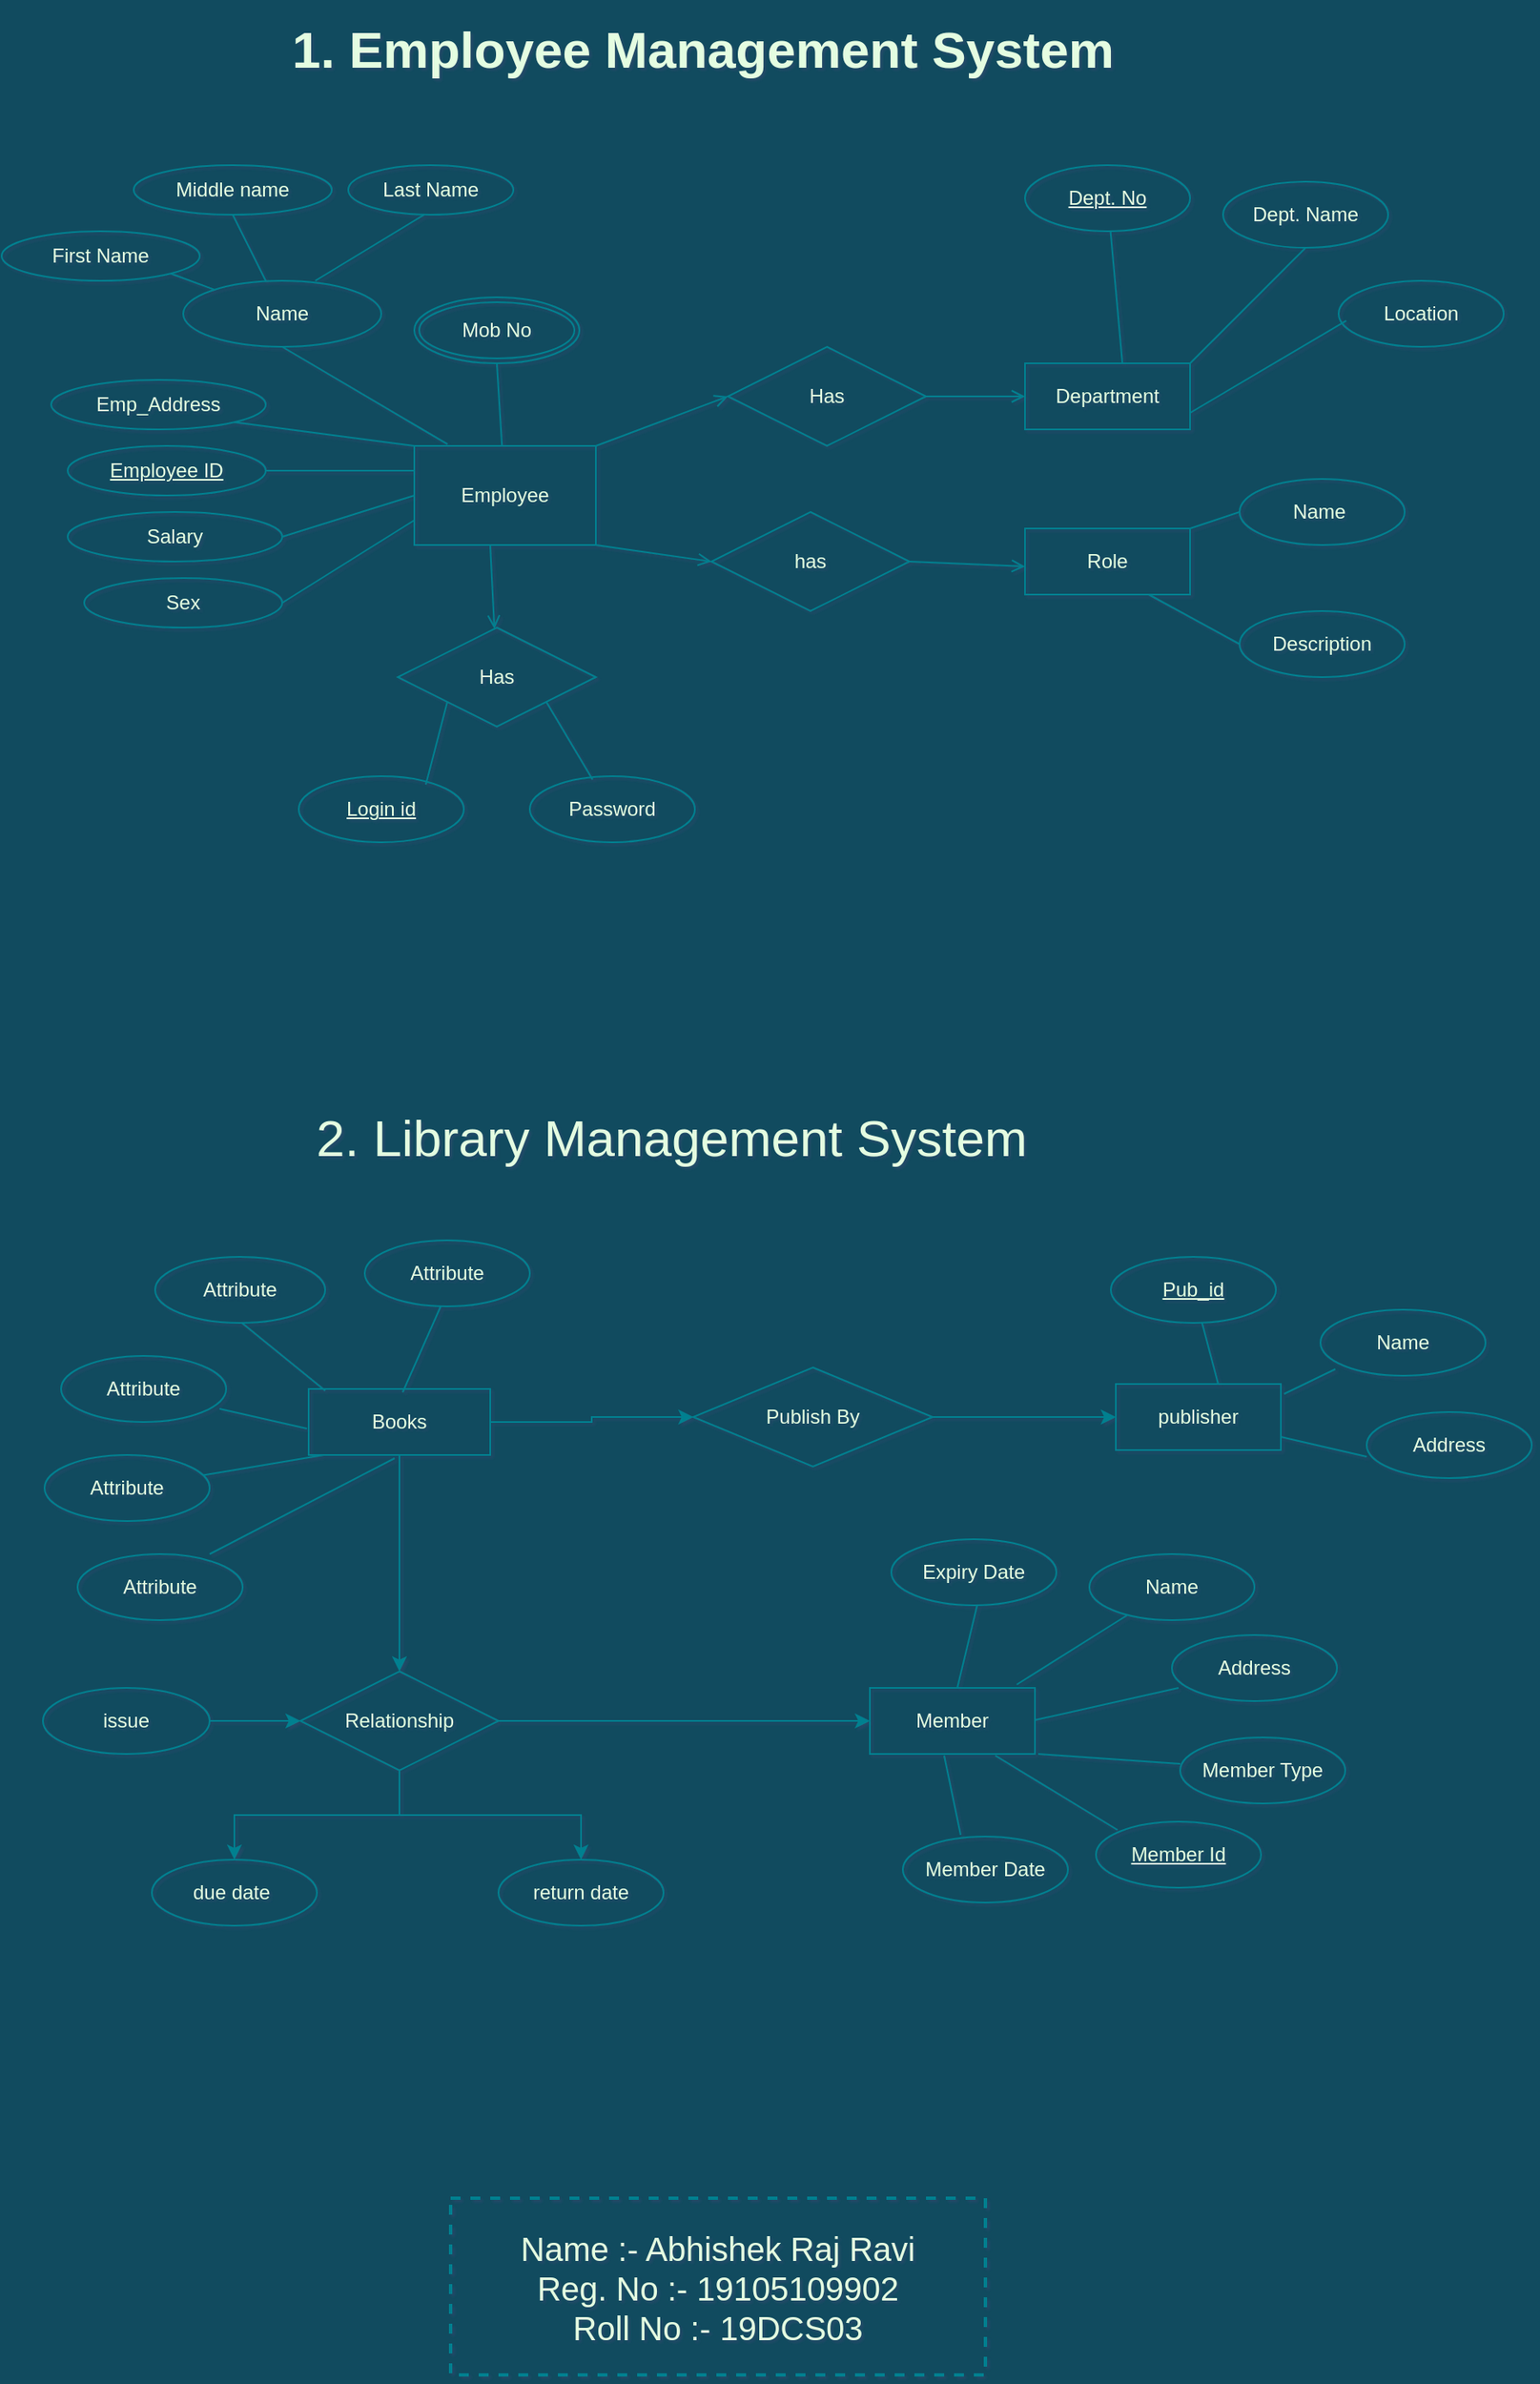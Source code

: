 <mxfile version="13.6.2" type="github">
  <diagram id="kpHI0PAs08cbokcpHM6N" name="Page-1">
    <mxGraphModel dx="868" dy="450" grid="0" gridSize="10" guides="1" tooltips="1" connect="0" arrows="1" fold="1" page="1" pageScale="1" pageWidth="1169" pageHeight="1654" background="#114B5F" math="0" shadow="1">
      <root>
        <mxCell id="0" />
        <mxCell id="1" parent="0" />
        <mxCell id="QWLJbSfea73I5IA6TglM-44" style="edgeStyle=none;orthogonalLoop=1;jettySize=auto;html=1;exitX=0.5;exitY=1;exitDx=0;exitDy=0;endSize=6;strokeWidth=1;fontColor=#E4FDE1;strokeColor=#028090;endArrow=none;endFill=0;labelBackgroundColor=#114B5F;" parent="1" source="QWLJbSfea73I5IA6TglM-33" target="QWLJbSfea73I5IA6TglM-23" edge="1">
          <mxGeometry relative="1" as="geometry" />
        </mxCell>
        <mxCell id="QWLJbSfea73I5IA6TglM-52" style="edgeStyle=none;orthogonalLoop=1;jettySize=auto;html=1;exitX=1;exitY=0;exitDx=0;exitDy=0;entryX=0;entryY=0.5;entryDx=0;entryDy=0;endSize=6;strokeWidth=1;fontColor=#E4FDE1;strokeColor=#028090;endArrow=open;endFill=0;labelBackgroundColor=#114B5F;" parent="1" target="QWLJbSfea73I5IA6TglM-50" edge="1">
          <mxGeometry relative="1" as="geometry">
            <mxPoint x="490" y="340" as="sourcePoint" />
          </mxGeometry>
        </mxCell>
        <mxCell id="QWLJbSfea73I5IA6TglM-53" style="edgeStyle=none;orthogonalLoop=1;jettySize=auto;html=1;exitX=1;exitY=1;exitDx=0;exitDy=0;entryX=0;entryY=0.5;entryDx=0;entryDy=0;endSize=6;strokeWidth=1;fontColor=#E4FDE1;strokeColor=#028090;endArrow=open;endFill=0;labelBackgroundColor=#114B5F;" parent="1" target="QWLJbSfea73I5IA6TglM-51" edge="1">
          <mxGeometry relative="1" as="geometry">
            <mxPoint x="490" y="400" as="sourcePoint" />
          </mxGeometry>
        </mxCell>
        <mxCell id="QWLJbSfea73I5IA6TglM-11" value="Employee" style="whiteSpace=wrap;html=1;fillColor=none;fontColor=#E4FDE1;strokeColor=#028090;" parent="1" vertex="1">
          <mxGeometry x="380" y="340" width="110" height="60" as="geometry" />
        </mxCell>
        <mxCell id="QWLJbSfea73I5IA6TglM-47" style="edgeStyle=none;orthogonalLoop=1;jettySize=auto;html=1;exitX=1;exitY=0.5;exitDx=0;exitDy=0;entryX=0;entryY=0.5;entryDx=0;entryDy=0;endSize=6;strokeWidth=1;fontColor=#E4FDE1;strokeColor=#028090;endArrow=none;endFill=0;labelBackgroundColor=#114B5F;" parent="1" source="QWLJbSfea73I5IA6TglM-14" target="QWLJbSfea73I5IA6TglM-11" edge="1">
          <mxGeometry relative="1" as="geometry" />
        </mxCell>
        <mxCell id="QWLJbSfea73I5IA6TglM-14" value="Salary" style="ellipse;whiteSpace=wrap;html=1;fillColor=none;fontColor=#E4FDE1;strokeColor=#028090;" parent="1" vertex="1">
          <mxGeometry x="170" y="380" width="130" height="30" as="geometry" />
        </mxCell>
        <mxCell id="QWLJbSfea73I5IA6TglM-18" style="edgeStyle=none;orthogonalLoop=1;jettySize=auto;html=1;exitX=1;exitY=1;exitDx=0;exitDy=0;entryX=1;entryY=1;entryDx=0;entryDy=0;fontColor=#E4FDE1;strokeColor=#028090;labelBackgroundColor=#114B5F;" parent="1" source="QWLJbSfea73I5IA6TglM-15" target="QWLJbSfea73I5IA6TglM-15" edge="1">
          <mxGeometry relative="1" as="geometry">
            <mxPoint x="322" y="300" as="targetPoint" />
          </mxGeometry>
        </mxCell>
        <mxCell id="QWLJbSfea73I5IA6TglM-46" style="edgeStyle=none;orthogonalLoop=1;jettySize=auto;html=1;exitX=1;exitY=0.5;exitDx=0;exitDy=0;entryX=0;entryY=0.25;entryDx=0;entryDy=0;endSize=6;strokeWidth=1;fontColor=#E4FDE1;endArrow=none;endFill=0;strokeColor=#028090;labelBackgroundColor=#114B5F;" parent="1" source="QWLJbSfea73I5IA6TglM-15" target="QWLJbSfea73I5IA6TglM-11" edge="1">
          <mxGeometry relative="1" as="geometry" />
        </mxCell>
        <mxCell id="QWLJbSfea73I5IA6TglM-15" value="Employee ID" style="ellipse;whiteSpace=wrap;html=1;fontStyle=4;fillColor=none;fontColor=#E4FDE1;strokeColor=#028090;" parent="1" vertex="1">
          <mxGeometry x="170" y="340" width="120" height="30" as="geometry" />
        </mxCell>
        <mxCell id="QWLJbSfea73I5IA6TglM-16" style="edgeStyle=none;orthogonalLoop=1;jettySize=auto;html=1;entryX=0.5;entryY=1;entryDx=0;entryDy=0;fontColor=#E4FDE1;strokeColor=#028090;labelBackgroundColor=#114B5F;" parent="1" source="QWLJbSfea73I5IA6TglM-15" target="QWLJbSfea73I5IA6TglM-15" edge="1">
          <mxGeometry relative="1" as="geometry" />
        </mxCell>
        <mxCell id="QWLJbSfea73I5IA6TglM-45" style="edgeStyle=none;orthogonalLoop=1;jettySize=auto;html=1;exitX=1;exitY=1;exitDx=0;exitDy=0;entryX=0;entryY=0;entryDx=0;entryDy=0;endSize=6;strokeWidth=1;fontColor=#E4FDE1;endArrow=none;endFill=0;strokeColor=#028090;labelBackgroundColor=#114B5F;" parent="1" source="QWLJbSfea73I5IA6TglM-20" target="QWLJbSfea73I5IA6TglM-11" edge="1">
          <mxGeometry relative="1" as="geometry" />
        </mxCell>
        <mxCell id="QWLJbSfea73I5IA6TglM-20" value="Emp_Address" style="ellipse;whiteSpace=wrap;html=1;fillColor=none;fontColor=#E4FDE1;strokeColor=#028090;" parent="1" vertex="1">
          <mxGeometry x="160" y="300" width="130" height="30" as="geometry" />
        </mxCell>
        <mxCell id="QWLJbSfea73I5IA6TglM-49" style="edgeStyle=none;orthogonalLoop=1;jettySize=auto;html=1;exitX=0.5;exitY=1;exitDx=0;exitDy=0;entryX=0.183;entryY=-0.017;entryDx=0;entryDy=0;entryPerimeter=0;endSize=6;strokeWidth=1;fontColor=#E4FDE1;strokeColor=#028090;endArrow=none;endFill=0;labelBackgroundColor=#114B5F;" parent="1" source="QWLJbSfea73I5IA6TglM-23" target="QWLJbSfea73I5IA6TglM-11" edge="1">
          <mxGeometry relative="1" as="geometry" />
        </mxCell>
        <mxCell id="QWLJbSfea73I5IA6TglM-23" value="Name" style="ellipse;whiteSpace=wrap;html=1;fillColor=none;fontColor=#E4FDE1;strokeColor=#028090;" parent="1" vertex="1">
          <mxGeometry x="240" y="240" width="120" height="40" as="geometry" />
        </mxCell>
        <mxCell id="QWLJbSfea73I5IA6TglM-48" style="edgeStyle=none;orthogonalLoop=1;jettySize=auto;html=1;exitX=1;exitY=0.5;exitDx=0;exitDy=0;entryX=0;entryY=0.75;entryDx=0;entryDy=0;endSize=6;strokeWidth=1;fontColor=#E4FDE1;strokeColor=#028090;endArrow=none;endFill=0;labelBackgroundColor=#114B5F;" parent="1" source="QWLJbSfea73I5IA6TglM-25" target="QWLJbSfea73I5IA6TglM-11" edge="1">
          <mxGeometry relative="1" as="geometry" />
        </mxCell>
        <mxCell id="QWLJbSfea73I5IA6TglM-25" value="Sex" style="ellipse;whiteSpace=wrap;html=1;fillColor=none;fontColor=#E4FDE1;strokeColor=#028090;" parent="1" vertex="1">
          <mxGeometry x="180" y="420" width="120" height="30" as="geometry" />
        </mxCell>
        <mxCell id="QWLJbSfea73I5IA6TglM-37" style="edgeStyle=none;orthogonalLoop=1;jettySize=auto;html=1;exitX=1;exitY=1;exitDx=0;exitDy=0;endSize=6;strokeWidth=1;fontColor=#E4FDE1;endArrow=none;endFill=0;strokeColor=#028090;labelBackgroundColor=#114B5F;" parent="1" source="QWLJbSfea73I5IA6TglM-31" target="QWLJbSfea73I5IA6TglM-23" edge="1">
          <mxGeometry relative="1" as="geometry" />
        </mxCell>
        <mxCell id="QWLJbSfea73I5IA6TglM-31" value="First Name" style="ellipse;whiteSpace=wrap;html=1;fillColor=none;fontColor=#E4FDE1;strokeColor=#028090;" parent="1" vertex="1">
          <mxGeometry x="130" y="210" width="120" height="30" as="geometry" />
        </mxCell>
        <mxCell id="QWLJbSfea73I5IA6TglM-33" value="Middle name" style="ellipse;whiteSpace=wrap;html=1;fillColor=none;fontColor=#E4FDE1;strokeColor=#028090;" parent="1" vertex="1">
          <mxGeometry x="210" y="170" width="120" height="30" as="geometry" />
        </mxCell>
        <mxCell id="QWLJbSfea73I5IA6TglM-39" value="Last Name" style="ellipse;whiteSpace=wrap;html=1;align=center;fillColor=none;fontColor=#E4FDE1;strokeColor=#028090;" parent="1" vertex="1">
          <mxGeometry x="340" y="170" width="100" height="30" as="geometry" />
        </mxCell>
        <mxCell id="QWLJbSfea73I5IA6TglM-43" style="edgeStyle=none;orthogonalLoop=1;jettySize=auto;html=1;exitX=0.5;exitY=1;exitDx=0;exitDy=0;endSize=6;strokeWidth=1;fontColor=#E4FDE1;strokeColor=#028090;startArrow=none;startFill=0;endArrow=none;endFill=0;labelBackgroundColor=#114B5F;" parent="1" source="QWLJbSfea73I5IA6TglM-42" target="QWLJbSfea73I5IA6TglM-11" edge="1">
          <mxGeometry relative="1" as="geometry" />
        </mxCell>
        <mxCell id="QWLJbSfea73I5IA6TglM-42" value="Mob No" style="ellipse;shape=doubleEllipse;margin=3;whiteSpace=wrap;html=1;align=center;fillColor=none;fontColor=#E4FDE1;strokeColor=#028090;" parent="1" vertex="1">
          <mxGeometry x="380" y="250" width="100" height="40" as="geometry" />
        </mxCell>
        <mxCell id="QWLJbSfea73I5IA6TglM-55" style="edgeStyle=none;orthogonalLoop=1;jettySize=auto;html=1;exitX=1;exitY=0.5;exitDx=0;exitDy=0;entryX=0;entryY=0.5;entryDx=0;entryDy=0;endSize=6;strokeWidth=1;fontColor=#E4FDE1;strokeColor=#028090;endArrow=open;endFill=0;labelBackgroundColor=#114B5F;" parent="1" source="QWLJbSfea73I5IA6TglM-50" target="QWLJbSfea73I5IA6TglM-54" edge="1">
          <mxGeometry relative="1" as="geometry" />
        </mxCell>
        <mxCell id="QWLJbSfea73I5IA6TglM-50" value="Has" style="shape=rhombus;perimeter=rhombusPerimeter;whiteSpace=wrap;html=1;align=center;fillColor=none;fontColor=#E4FDE1;strokeColor=#028090;" parent="1" vertex="1">
          <mxGeometry x="570" y="280" width="120" height="60" as="geometry" />
        </mxCell>
        <mxCell id="QWLJbSfea73I5IA6TglM-58" style="edgeStyle=none;orthogonalLoop=1;jettySize=auto;html=1;exitX=1;exitY=0.5;exitDx=0;exitDy=0;endSize=6;strokeWidth=1;fontColor=#E4FDE1;entryX=0;entryY=0.575;entryDx=0;entryDy=0;entryPerimeter=0;strokeColor=#028090;endArrow=open;endFill=0;labelBackgroundColor=#114B5F;" parent="1" source="QWLJbSfea73I5IA6TglM-51" target="QWLJbSfea73I5IA6TglM-56" edge="1">
          <mxGeometry relative="1" as="geometry">
            <mxPoint x="770" y="450" as="targetPoint" />
          </mxGeometry>
        </mxCell>
        <mxCell id="QWLJbSfea73I5IA6TglM-51" value="has" style="shape=rhombus;perimeter=rhombusPerimeter;whiteSpace=wrap;html=1;align=center;fillColor=none;fontColor=#E4FDE1;strokeColor=#028090;" parent="1" vertex="1">
          <mxGeometry x="560" y="380" width="120" height="60" as="geometry" />
        </mxCell>
        <mxCell id="QWLJbSfea73I5IA6TglM-54" value="Department" style="whiteSpace=wrap;html=1;align=center;fillColor=none;fontColor=#E4FDE1;strokeColor=#028090;" parent="1" vertex="1">
          <mxGeometry x="750" y="290" width="100" height="40" as="geometry" />
        </mxCell>
        <mxCell id="QWLJbSfea73I5IA6TglM-56" value="Role" style="whiteSpace=wrap;html=1;align=center;fillColor=none;fontColor=#E4FDE1;strokeColor=#028090;" parent="1" vertex="1">
          <mxGeometry x="750" y="390" width="100" height="40" as="geometry" />
        </mxCell>
        <mxCell id="QWLJbSfea73I5IA6TglM-57" style="edgeStyle=none;orthogonalLoop=1;jettySize=auto;html=1;entryX=0;entryY=0.5;entryDx=0;entryDy=0;endSize=6;strokeWidth=1;fontColor=#E4FDE1;strokeColor=#028090;labelBackgroundColor=#114B5F;" parent="1" source="QWLJbSfea73I5IA6TglM-56" target="QWLJbSfea73I5IA6TglM-56" edge="1">
          <mxGeometry relative="1" as="geometry" />
        </mxCell>
        <mxCell id="QWLJbSfea73I5IA6TglM-63" style="edgeStyle=none;orthogonalLoop=1;jettySize=auto;html=1;exitX=0.5;exitY=1;exitDx=0;exitDy=0;entryX=1;entryY=0;entryDx=0;entryDy=0;endSize=6;strokeWidth=1;fontColor=#E4FDE1;strokeColor=#028090;endArrow=none;endFill=0;labelBackgroundColor=#114B5F;" parent="1" source="QWLJbSfea73I5IA6TglM-59" target="QWLJbSfea73I5IA6TglM-54" edge="1">
          <mxGeometry relative="1" as="geometry" />
        </mxCell>
        <mxCell id="QWLJbSfea73I5IA6TglM-59" value="Dept. Name" style="ellipse;whiteSpace=wrap;html=1;align=center;fillColor=none;fontColor=#E4FDE1;strokeColor=#028090;" parent="1" vertex="1">
          <mxGeometry x="870" y="180" width="100" height="40" as="geometry" />
        </mxCell>
        <mxCell id="QWLJbSfea73I5IA6TglM-64" style="edgeStyle=none;orthogonalLoop=1;jettySize=auto;html=1;exitX=0;exitY=1;exitDx=0;exitDy=0;entryX=1;entryY=0.75;entryDx=0;entryDy=0;endSize=6;strokeWidth=1;fontColor=#E4FDE1;strokeColor=#028090;endArrow=none;endFill=0;labelBackgroundColor=#114B5F;" parent="1" target="QWLJbSfea73I5IA6TglM-54" edge="1">
          <mxGeometry relative="1" as="geometry">
            <mxPoint x="944.645" y="264.142" as="sourcePoint" />
          </mxGeometry>
        </mxCell>
        <mxCell id="QWLJbSfea73I5IA6TglM-60" value="Location" style="ellipse;whiteSpace=wrap;html=1;align=center;fillColor=none;fontColor=#E4FDE1;strokeColor=#028090;" parent="1" vertex="1">
          <mxGeometry x="940" y="240" width="100" height="40" as="geometry" />
        </mxCell>
        <mxCell id="QWLJbSfea73I5IA6TglM-62" style="edgeStyle=none;orthogonalLoop=1;jettySize=auto;html=1;entryX=0.59;entryY=0;entryDx=0;entryDy=0;entryPerimeter=0;endSize=6;strokeWidth=1;fontColor=#E4FDE1;strokeColor=#028090;endArrow=none;endFill=0;labelBackgroundColor=#114B5F;" parent="1" source="QWLJbSfea73I5IA6TglM-61" target="QWLJbSfea73I5IA6TglM-54" edge="1">
          <mxGeometry relative="1" as="geometry" />
        </mxCell>
        <mxCell id="QWLJbSfea73I5IA6TglM-61" value="Dept. No" style="ellipse;whiteSpace=wrap;html=1;align=center;fontStyle=4;fillColor=none;fontColor=#E4FDE1;strokeColor=#028090;" parent="1" vertex="1">
          <mxGeometry x="750" y="170" width="100" height="40" as="geometry" />
        </mxCell>
        <mxCell id="QWLJbSfea73I5IA6TglM-69" style="edgeStyle=none;orthogonalLoop=1;jettySize=auto;html=1;exitX=0;exitY=0.5;exitDx=0;exitDy=0;entryX=1;entryY=0;entryDx=0;entryDy=0;endSize=6;strokeWidth=1;fontColor=#E4FDE1;strokeColor=#028090;endArrow=none;endFill=0;labelBackgroundColor=#114B5F;" parent="1" source="QWLJbSfea73I5IA6TglM-67" target="QWLJbSfea73I5IA6TglM-56" edge="1">
          <mxGeometry relative="1" as="geometry" />
        </mxCell>
        <mxCell id="QWLJbSfea73I5IA6TglM-67" value="Name&amp;nbsp;" style="ellipse;whiteSpace=wrap;html=1;align=center;fillColor=none;fontColor=#E4FDE1;strokeColor=#028090;" parent="1" vertex="1">
          <mxGeometry x="880" y="360" width="100" height="40" as="geometry" />
        </mxCell>
        <mxCell id="QWLJbSfea73I5IA6TglM-70" style="edgeStyle=none;orthogonalLoop=1;jettySize=auto;html=1;exitX=0;exitY=0.5;exitDx=0;exitDy=0;entryX=0.75;entryY=1;entryDx=0;entryDy=0;endSize=6;strokeWidth=1;fontColor=#E4FDE1;strokeColor=#028090;endArrow=none;endFill=0;labelBackgroundColor=#114B5F;" parent="1" source="QWLJbSfea73I5IA6TglM-68" target="QWLJbSfea73I5IA6TglM-56" edge="1">
          <mxGeometry relative="1" as="geometry" />
        </mxCell>
        <mxCell id="QWLJbSfea73I5IA6TglM-68" value="Description" style="ellipse;whiteSpace=wrap;html=1;align=center;fillColor=none;fontColor=#E4FDE1;strokeColor=#028090;" parent="1" vertex="1">
          <mxGeometry x="880" y="440" width="100" height="40" as="geometry" />
        </mxCell>
        <mxCell id="QWLJbSfea73I5IA6TglM-72" style="edgeStyle=none;orthogonalLoop=1;jettySize=auto;html=1;endSize=6;strokeWidth=1;fontColor=#E4FDE1;strokeColor=#028090;endArrow=open;endFill=0;labelBackgroundColor=#114B5F;" parent="1" target="QWLJbSfea73I5IA6TglM-71" edge="1">
          <mxGeometry relative="1" as="geometry">
            <mxPoint x="426" y="400" as="sourcePoint" />
          </mxGeometry>
        </mxCell>
        <mxCell id="QWLJbSfea73I5IA6TglM-78" style="edgeStyle=none;orthogonalLoop=1;jettySize=auto;html=1;exitX=0;exitY=1;exitDx=0;exitDy=0;entryX=0.77;entryY=0.125;entryDx=0;entryDy=0;entryPerimeter=0;endSize=6;strokeWidth=1;fontColor=#E4FDE1;strokeColor=#028090;endArrow=none;endFill=0;labelBackgroundColor=#114B5F;" parent="1" source="QWLJbSfea73I5IA6TglM-71" target="QWLJbSfea73I5IA6TglM-75" edge="1">
          <mxGeometry relative="1" as="geometry" />
        </mxCell>
        <mxCell id="QWLJbSfea73I5IA6TglM-79" style="edgeStyle=none;orthogonalLoop=1;jettySize=auto;html=1;exitX=1;exitY=1;exitDx=0;exitDy=0;entryX=0.38;entryY=0.05;entryDx=0;entryDy=0;entryPerimeter=0;endSize=6;strokeWidth=1;fontColor=#E4FDE1;strokeColor=#028090;endArrow=none;endFill=0;labelBackgroundColor=#114B5F;" parent="1" source="QWLJbSfea73I5IA6TglM-71" target="QWLJbSfea73I5IA6TglM-74" edge="1">
          <mxGeometry relative="1" as="geometry" />
        </mxCell>
        <mxCell id="QWLJbSfea73I5IA6TglM-71" value="Has" style="shape=rhombus;perimeter=rhombusPerimeter;whiteSpace=wrap;html=1;align=center;fillColor=none;fontColor=#E4FDE1;strokeColor=#028090;" parent="1" vertex="1">
          <mxGeometry x="370" y="450" width="120" height="60" as="geometry" />
        </mxCell>
        <mxCell id="QWLJbSfea73I5IA6TglM-74" value="Password" style="ellipse;whiteSpace=wrap;html=1;align=center;fillColor=none;fontColor=#E4FDE1;strokeColor=#028090;" parent="1" vertex="1">
          <mxGeometry x="450" y="540" width="100" height="40" as="geometry" />
        </mxCell>
        <mxCell id="QWLJbSfea73I5IA6TglM-75" value="Login id" style="ellipse;whiteSpace=wrap;html=1;align=center;fontStyle=4;fillColor=none;fontColor=#E4FDE1;strokeColor=#028090;" parent="1" vertex="1">
          <mxGeometry x="310" y="540" width="100" height="40" as="geometry" />
        </mxCell>
        <mxCell id="QWLJbSfea73I5IA6TglM-82" value="1. Employee Management System" style="text;align=center;verticalAlign=middle;fontColor=#E4FDE1;fontStyle=1;fontSize=31;labelBackgroundColor=none;labelBorderColor=none;whiteSpace=wrap;html=1;glass=0;" parent="1" vertex="1">
          <mxGeometry x="300" y="70" width="510" height="60" as="geometry" />
        </mxCell>
        <mxCell id="QWLJbSfea73I5IA6TglM-83" value="2. Library Management System" style="text;html=1;fillColor=none;align=center;verticalAlign=middle;whiteSpace=wrap;glass=0;labelBackgroundColor=none;fontSize=31;fontColor=#E4FDE1;" parent="1" vertex="1">
          <mxGeometry x="216" y="734" width="640" height="50" as="geometry" />
        </mxCell>
        <mxCell id="QWLJbSfea73I5IA6TglM-84" value="" style="endArrow=none;html=1;strokeWidth=1;fontColor=#E4FDE1;entryX=0.46;entryY=1;entryDx=0;entryDy=0;entryPerimeter=0;strokeColor=#028090;labelBackgroundColor=#114B5F;" parent="1" target="QWLJbSfea73I5IA6TglM-39" edge="1">
          <mxGeometry width="50" height="50" relative="1" as="geometry">
            <mxPoint x="320" y="240" as="sourcePoint" />
            <mxPoint x="360" y="230" as="targetPoint" />
            <Array as="points" />
          </mxGeometry>
        </mxCell>
        <mxCell id="1z6OnC_1XEHiwMDpbvrm-4" style="edgeStyle=orthogonalEdgeStyle;rounded=0;orthogonalLoop=1;jettySize=auto;html=1;endArrow=classic;endFill=1;labelBackgroundColor=#114B5F;strokeColor=#028090;fontColor=#E4FDE1;" edge="1" parent="1" source="QWLJbSfea73I5IA6TglM-86" target="1z6OnC_1XEHiwMDpbvrm-3">
          <mxGeometry relative="1" as="geometry" />
        </mxCell>
        <mxCell id="1z6OnC_1XEHiwMDpbvrm-7" style="edgeStyle=orthogonalEdgeStyle;rounded=0;orthogonalLoop=1;jettySize=auto;html=1;exitX=1;exitY=0.5;exitDx=0;exitDy=0;entryX=0;entryY=0.5;entryDx=0;entryDy=0;endArrow=classic;endFill=1;labelBackgroundColor=#114B5F;strokeColor=#028090;fontColor=#E4FDE1;" edge="1" parent="1" source="QWLJbSfea73I5IA6TglM-86" target="QWLJbSfea73I5IA6TglM-87">
          <mxGeometry relative="1" as="geometry" />
        </mxCell>
        <mxCell id="QWLJbSfea73I5IA6TglM-86" value="Books" style="whiteSpace=wrap;html=1;align=center;strokeColor=#028090;fontColor=#E4FDE1;fillColor=none;" parent="1" vertex="1">
          <mxGeometry x="316" y="911" width="110" height="40" as="geometry" />
        </mxCell>
        <mxCell id="1z6OnC_1XEHiwMDpbvrm-8" style="edgeStyle=orthogonalEdgeStyle;rounded=0;orthogonalLoop=1;jettySize=auto;html=1;exitX=1;exitY=0.5;exitDx=0;exitDy=0;endArrow=classic;endFill=1;labelBackgroundColor=#114B5F;strokeColor=#028090;fontColor=#E4FDE1;" edge="1" parent="1" source="QWLJbSfea73I5IA6TglM-87" target="QWLJbSfea73I5IA6TglM-88">
          <mxGeometry relative="1" as="geometry" />
        </mxCell>
        <mxCell id="QWLJbSfea73I5IA6TglM-87" value="Publish By" style="shape=rhombus;perimeter=rhombusPerimeter;whiteSpace=wrap;html=1;align=center;strokeColor=#028090;fontColor=#E4FDE1;fillColor=none;" parent="1" vertex="1">
          <mxGeometry x="549" y="898" width="145" height="60" as="geometry" />
        </mxCell>
        <mxCell id="QWLJbSfea73I5IA6TglM-88" value="publisher" style="whiteSpace=wrap;html=1;align=center;strokeColor=#028090;fontColor=#E4FDE1;fillColor=none;" parent="1" vertex="1">
          <mxGeometry x="805" y="908" width="100" height="40" as="geometry" />
        </mxCell>
        <mxCell id="QWLJbSfea73I5IA6TglM-89" value="Attribute" style="ellipse;whiteSpace=wrap;html=1;align=center;strokeColor=#028090;fontColor=#E4FDE1;fillColor=none;" parent="1" vertex="1">
          <mxGeometry x="223" y="831" width="103" height="40" as="geometry" />
        </mxCell>
        <mxCell id="QWLJbSfea73I5IA6TglM-90" value="Attribute" style="ellipse;whiteSpace=wrap;html=1;align=center;strokeColor=#028090;fontColor=#E4FDE1;fillColor=none;" parent="1" vertex="1">
          <mxGeometry x="156" y="951" width="100" height="40" as="geometry" />
        </mxCell>
        <mxCell id="QWLJbSfea73I5IA6TglM-91" value="Attribute" style="ellipse;whiteSpace=wrap;html=1;align=center;strokeColor=#028090;fontColor=#E4FDE1;fillColor=none;" parent="1" vertex="1">
          <mxGeometry x="166" y="891" width="100" height="40" as="geometry" />
        </mxCell>
        <mxCell id="QWLJbSfea73I5IA6TglM-92" value="Attribute" style="ellipse;whiteSpace=wrap;html=1;align=center;strokeColor=#028090;fontColor=#E4FDE1;fillColor=none;" parent="1" vertex="1">
          <mxGeometry x="350" y="821" width="100" height="40" as="geometry" />
        </mxCell>
        <mxCell id="QWLJbSfea73I5IA6TglM-93" value="Attribute" style="ellipse;whiteSpace=wrap;html=1;align=center;strokeColor=#028090;fontColor=#E4FDE1;fillColor=none;" parent="1" vertex="1">
          <mxGeometry x="176" y="1011" width="100" height="40" as="geometry" />
        </mxCell>
        <mxCell id="QWLJbSfea73I5IA6TglM-95" value="" style="endArrow=none;html=1;exitX=0.518;exitY=0.05;exitDx=0;exitDy=0;exitPerimeter=0;strokeColor=#028090;fontColor=#E4FDE1;labelBackgroundColor=#114B5F;" parent="1" source="QWLJbSfea73I5IA6TglM-86" edge="1">
          <mxGeometry width="50" height="50" relative="1" as="geometry">
            <mxPoint x="346" y="911" as="sourcePoint" />
            <mxPoint x="396" y="861" as="targetPoint" />
          </mxGeometry>
        </mxCell>
        <mxCell id="QWLJbSfea73I5IA6TglM-96" value="" style="endArrow=none;html=1;exitX=0.51;exitY=1;exitDx=0;exitDy=0;exitPerimeter=0;entryX=0.091;entryY=0.025;entryDx=0;entryDy=0;entryPerimeter=0;strokeColor=#028090;fontColor=#E4FDE1;labelBackgroundColor=#114B5F;" parent="1" source="QWLJbSfea73I5IA6TglM-89" target="QWLJbSfea73I5IA6TglM-86" edge="1">
          <mxGeometry width="50" height="50" relative="1" as="geometry">
            <mxPoint x="306" y="881" as="sourcePoint" />
            <mxPoint x="329.02" y="829" as="targetPoint" />
          </mxGeometry>
        </mxCell>
        <mxCell id="QWLJbSfea73I5IA6TglM-97" value="" style="endArrow=none;html=1;exitX=0.96;exitY=0.8;exitDx=0;exitDy=0;exitPerimeter=0;entryX=-0.009;entryY=0.6;entryDx=0;entryDy=0;entryPerimeter=0;strokeColor=#028090;fontColor=#E4FDE1;labelBackgroundColor=#114B5F;" parent="1" source="QWLJbSfea73I5IA6TglM-91" target="QWLJbSfea73I5IA6TglM-86" edge="1">
          <mxGeometry width="50" height="50" relative="1" as="geometry">
            <mxPoint x="276" y="931" as="sourcePoint" />
            <mxPoint x="299.02" y="879" as="targetPoint" />
          </mxGeometry>
        </mxCell>
        <mxCell id="QWLJbSfea73I5IA6TglM-98" value="" style="endArrow=none;html=1;entryX=0.082;entryY=1;entryDx=0;entryDy=0;entryPerimeter=0;strokeColor=#028090;fontColor=#E4FDE1;labelBackgroundColor=#114B5F;" parent="1" source="QWLJbSfea73I5IA6TglM-90" target="QWLJbSfea73I5IA6TglM-86" edge="1">
          <mxGeometry width="50" height="50" relative="1" as="geometry">
            <mxPoint x="266" y="981" as="sourcePoint" />
            <mxPoint x="326" y="953" as="targetPoint" />
          </mxGeometry>
        </mxCell>
        <mxCell id="QWLJbSfea73I5IA6TglM-99" value="" style="endArrow=none;html=1;exitX=0.8;exitY=0;exitDx=0;exitDy=0;exitPerimeter=0;entryX=0.473;entryY=1.05;entryDx=0;entryDy=0;entryPerimeter=0;strokeColor=#028090;fontColor=#E4FDE1;labelBackgroundColor=#114B5F;" parent="1" source="QWLJbSfea73I5IA6TglM-93" target="QWLJbSfea73I5IA6TglM-86" edge="1">
          <mxGeometry width="50" height="50" relative="1" as="geometry">
            <mxPoint x="366" y="1031" as="sourcePoint" />
            <mxPoint x="389.02" y="979" as="targetPoint" />
          </mxGeometry>
        </mxCell>
        <mxCell id="QWLJbSfea73I5IA6TglM-102" value="Address" style="ellipse;whiteSpace=wrap;html=1;align=center;strokeColor=#028090;fontColor=#E4FDE1;fillColor=none;" parent="1" vertex="1">
          <mxGeometry x="957" y="925" width="100" height="40" as="geometry" />
        </mxCell>
        <mxCell id="QWLJbSfea73I5IA6TglM-103" value="&lt;u&gt;Pub_id&lt;/u&gt;" style="ellipse;whiteSpace=wrap;html=1;align=center;strokeColor=#028090;fontColor=#E4FDE1;fillColor=none;" parent="1" vertex="1">
          <mxGeometry x="802" y="831" width="100" height="40" as="geometry" />
        </mxCell>
        <mxCell id="QWLJbSfea73I5IA6TglM-104" value="Name" style="ellipse;whiteSpace=wrap;html=1;align=center;strokeColor=#028090;fontColor=#E4FDE1;fillColor=none;" parent="1" vertex="1">
          <mxGeometry x="929" y="863" width="100" height="40" as="geometry" />
        </mxCell>
        <mxCell id="QWLJbSfea73I5IA6TglM-105" value="" style="endArrow=none;html=1;exitX=0;exitY=0.675;exitDx=0;exitDy=0;exitPerimeter=0;entryX=1;entryY=0.8;entryDx=0;entryDy=0;entryPerimeter=0;strokeColor=#028090;fontColor=#E4FDE1;labelBackgroundColor=#114B5F;" parent="1" source="QWLJbSfea73I5IA6TglM-102" target="QWLJbSfea73I5IA6TglM-88" edge="1">
          <mxGeometry width="50" height="50" relative="1" as="geometry">
            <mxPoint x="872" y="1074" as="sourcePoint" />
            <mxPoint x="892.01" y="1105" as="targetPoint" />
          </mxGeometry>
        </mxCell>
        <mxCell id="QWLJbSfea73I5IA6TglM-106" value="" style="endArrow=none;html=1;exitX=0.09;exitY=0.9;exitDx=0;exitDy=0;exitPerimeter=0;entryX=1.02;entryY=0.15;entryDx=0;entryDy=0;entryPerimeter=0;strokeColor=#028090;fontColor=#E4FDE1;labelBackgroundColor=#114B5F;" parent="1" source="QWLJbSfea73I5IA6TglM-104" target="QWLJbSfea73I5IA6TglM-88" edge="1">
          <mxGeometry width="50" height="50" relative="1" as="geometry">
            <mxPoint x="1079" y="974" as="sourcePoint" />
            <mxPoint x="922" y="961" as="targetPoint" />
          </mxGeometry>
        </mxCell>
        <mxCell id="QWLJbSfea73I5IA6TglM-107" value="" style="endArrow=none;html=1;entryX=0.62;entryY=0;entryDx=0;entryDy=0;entryPerimeter=0;strokeColor=#028090;fontColor=#E4FDE1;labelBackgroundColor=#114B5F;" parent="1" source="QWLJbSfea73I5IA6TglM-103" target="QWLJbSfea73I5IA6TglM-88" edge="1">
          <mxGeometry width="50" height="50" relative="1" as="geometry">
            <mxPoint x="842" y="914" as="sourcePoint" />
            <mxPoint x="901.02" y="884" as="targetPoint" />
          </mxGeometry>
        </mxCell>
        <mxCell id="1z6OnC_1XEHiwMDpbvrm-18" style="edgeStyle=orthogonalEdgeStyle;rounded=0;orthogonalLoop=1;jettySize=auto;html=1;exitX=0.5;exitY=1;exitDx=0;exitDy=0;endArrow=classic;endFill=1;labelBackgroundColor=#114B5F;strokeColor=#028090;fontColor=#E4FDE1;" edge="1" parent="1" source="1z6OnC_1XEHiwMDpbvrm-3" target="1z6OnC_1XEHiwMDpbvrm-10">
          <mxGeometry relative="1" as="geometry" />
        </mxCell>
        <mxCell id="1z6OnC_1XEHiwMDpbvrm-20" style="edgeStyle=orthogonalEdgeStyle;rounded=0;orthogonalLoop=1;jettySize=auto;html=1;entryX=0.5;entryY=0;entryDx=0;entryDy=0;endArrow=classic;endFill=1;labelBackgroundColor=#114B5F;strokeColor=#028090;fontColor=#E4FDE1;" edge="1" parent="1" source="1z6OnC_1XEHiwMDpbvrm-3" target="1z6OnC_1XEHiwMDpbvrm-11">
          <mxGeometry relative="1" as="geometry" />
        </mxCell>
        <mxCell id="1z6OnC_1XEHiwMDpbvrm-21" style="edgeStyle=orthogonalEdgeStyle;rounded=0;orthogonalLoop=1;jettySize=auto;html=1;endArrow=classic;endFill=1;labelBackgroundColor=#114B5F;strokeColor=#028090;fontColor=#E4FDE1;" edge="1" parent="1" source="1z6OnC_1XEHiwMDpbvrm-3" target="1z6OnC_1XEHiwMDpbvrm-22">
          <mxGeometry relative="1" as="geometry">
            <mxPoint x="680" y="1112" as="targetPoint" />
          </mxGeometry>
        </mxCell>
        <mxCell id="1z6OnC_1XEHiwMDpbvrm-3" value="Relationship" style="shape=rhombus;perimeter=rhombusPerimeter;whiteSpace=wrap;html=1;align=center;fillColor=none;strokeColor=#028090;fontColor=#E4FDE1;" vertex="1" parent="1">
          <mxGeometry x="311" y="1082" width="120" height="60" as="geometry" />
        </mxCell>
        <mxCell id="1z6OnC_1XEHiwMDpbvrm-17" style="edgeStyle=orthogonalEdgeStyle;rounded=0;orthogonalLoop=1;jettySize=auto;html=1;exitX=1;exitY=0.5;exitDx=0;exitDy=0;entryX=0;entryY=0.5;entryDx=0;entryDy=0;endArrow=classic;endFill=1;labelBackgroundColor=#114B5F;strokeColor=#028090;fontColor=#E4FDE1;" edge="1" parent="1" source="1z6OnC_1XEHiwMDpbvrm-9" target="1z6OnC_1XEHiwMDpbvrm-3">
          <mxGeometry relative="1" as="geometry" />
        </mxCell>
        <mxCell id="1z6OnC_1XEHiwMDpbvrm-9" value="issue" style="ellipse;whiteSpace=wrap;html=1;align=center;strokeColor=#028090;fillColor=none;fontColor=#E4FDE1;" vertex="1" parent="1">
          <mxGeometry x="155" y="1092" width="101" height="40" as="geometry" />
        </mxCell>
        <mxCell id="1z6OnC_1XEHiwMDpbvrm-10" value="return date" style="ellipse;whiteSpace=wrap;html=1;align=center;strokeColor=#028090;fillColor=none;fontColor=#E4FDE1;" vertex="1" parent="1">
          <mxGeometry x="431" y="1196" width="100" height="40" as="geometry" />
        </mxCell>
        <mxCell id="1z6OnC_1XEHiwMDpbvrm-11" value="due date&amp;nbsp;" style="ellipse;whiteSpace=wrap;html=1;align=center;strokeColor=#028090;fillColor=none;fontColor=#E4FDE1;" vertex="1" parent="1">
          <mxGeometry x="221" y="1196" width="100" height="40" as="geometry" />
        </mxCell>
        <mxCell id="1z6OnC_1XEHiwMDpbvrm-22" value="Member" style="whiteSpace=wrap;html=1;align=center;fillColor=none;strokeColor=#028090;fontColor=#E4FDE1;" vertex="1" parent="1">
          <mxGeometry x="656" y="1092" width="100" height="40" as="geometry" />
        </mxCell>
        <mxCell id="1z6OnC_1XEHiwMDpbvrm-23" value="Expiry Date" style="ellipse;whiteSpace=wrap;html=1;align=center;strokeColor=#028090;fillColor=none;fontColor=#E4FDE1;" vertex="1" parent="1">
          <mxGeometry x="669" y="1002" width="100" height="40" as="geometry" />
        </mxCell>
        <mxCell id="1z6OnC_1XEHiwMDpbvrm-26" value="Address" style="ellipse;whiteSpace=wrap;html=1;align=center;strokeColor=#028090;fillColor=none;fontColor=#E4FDE1;" vertex="1" parent="1">
          <mxGeometry x="839" y="1060" width="100" height="40" as="geometry" />
        </mxCell>
        <mxCell id="1z6OnC_1XEHiwMDpbvrm-27" value="Member Type" style="ellipse;whiteSpace=wrap;html=1;align=center;strokeColor=#028090;fillColor=none;fontColor=#E4FDE1;" vertex="1" parent="1">
          <mxGeometry x="844" y="1122" width="100" height="40" as="geometry" />
        </mxCell>
        <mxCell id="1z6OnC_1XEHiwMDpbvrm-28" value="&lt;u&gt;Member Id&lt;/u&gt;" style="ellipse;whiteSpace=wrap;html=1;align=center;strokeColor=#028090;fillColor=none;fontColor=#E4FDE1;" vertex="1" parent="1">
          <mxGeometry x="793" y="1173" width="100" height="40" as="geometry" />
        </mxCell>
        <mxCell id="1z6OnC_1XEHiwMDpbvrm-29" value="Member Date" style="ellipse;whiteSpace=wrap;html=1;align=center;strokeColor=#028090;fillColor=none;fontColor=#E4FDE1;" vertex="1" parent="1">
          <mxGeometry x="676" y="1182" width="100" height="40" as="geometry" />
        </mxCell>
        <mxCell id="1z6OnC_1XEHiwMDpbvrm-30" value="Name" style="ellipse;whiteSpace=wrap;html=1;align=center;strokeColor=#028090;fillColor=none;fontColor=#E4FDE1;" vertex="1" parent="1">
          <mxGeometry x="789" y="1011" width="100" height="40" as="geometry" />
        </mxCell>
        <mxCell id="1z6OnC_1XEHiwMDpbvrm-34" value="" style="endArrow=none;html=1;rounded=0;entryX=0.04;entryY=0.8;entryDx=0;entryDy=0;entryPerimeter=0;labelBackgroundColor=#114B5F;strokeColor=#028090;fontColor=#E4FDE1;" edge="1" parent="1" target="1z6OnC_1XEHiwMDpbvrm-26">
          <mxGeometry relative="1" as="geometry">
            <mxPoint x="756" y="1111.5" as="sourcePoint" />
            <mxPoint x="916" y="1111.5" as="targetPoint" />
          </mxGeometry>
        </mxCell>
        <mxCell id="1z6OnC_1XEHiwMDpbvrm-36" value="" style="endArrow=none;html=1;exitX=0.53;exitY=0;exitDx=0;exitDy=0;exitPerimeter=0;labelBackgroundColor=#114B5F;strokeColor=#028090;fontColor=#E4FDE1;" edge="1" parent="1" source="1z6OnC_1XEHiwMDpbvrm-22">
          <mxGeometry width="50" height="50" relative="1" as="geometry">
            <mxPoint x="671" y="1092" as="sourcePoint" />
            <mxPoint x="721" y="1042" as="targetPoint" />
          </mxGeometry>
        </mxCell>
        <mxCell id="1z6OnC_1XEHiwMDpbvrm-38" value="" style="endArrow=none;html=1;exitX=0.89;exitY=-0.05;exitDx=0;exitDy=0;exitPerimeter=0;labelBackgroundColor=#114B5F;strokeColor=#028090;fontColor=#E4FDE1;" edge="1" parent="1" source="1z6OnC_1XEHiwMDpbvrm-22" target="1z6OnC_1XEHiwMDpbvrm-30">
          <mxGeometry width="50" height="50" relative="1" as="geometry">
            <mxPoint x="779" y="1069" as="sourcePoint" />
            <mxPoint x="791" y="1019" as="targetPoint" />
          </mxGeometry>
        </mxCell>
        <mxCell id="1z6OnC_1XEHiwMDpbvrm-39" value="" style="endArrow=none;html=1;exitX=1.02;exitY=1;exitDx=0;exitDy=0;exitPerimeter=0;entryX=0;entryY=0.4;entryDx=0;entryDy=0;entryPerimeter=0;labelBackgroundColor=#114B5F;strokeColor=#028090;fontColor=#E4FDE1;" edge="1" parent="1" source="1z6OnC_1XEHiwMDpbvrm-22" target="1z6OnC_1XEHiwMDpbvrm-27">
          <mxGeometry width="50" height="50" relative="1" as="geometry">
            <mxPoint x="785" y="1154" as="sourcePoint" />
            <mxPoint x="797" y="1104" as="targetPoint" />
          </mxGeometry>
        </mxCell>
        <mxCell id="1z6OnC_1XEHiwMDpbvrm-40" value="" style="endArrow=none;html=1;exitX=0.76;exitY=1.025;exitDx=0;exitDy=0;exitPerimeter=0;entryX=0.13;entryY=0.125;entryDx=0;entryDy=0;entryPerimeter=0;labelBackgroundColor=#114B5F;strokeColor=#028090;fontColor=#E4FDE1;" edge="1" parent="1" source="1z6OnC_1XEHiwMDpbvrm-22" target="1z6OnC_1XEHiwMDpbvrm-28">
          <mxGeometry width="50" height="50" relative="1" as="geometry">
            <mxPoint x="704" y="1146" as="sourcePoint" />
            <mxPoint x="716" y="1096" as="targetPoint" />
          </mxGeometry>
        </mxCell>
        <mxCell id="1z6OnC_1XEHiwMDpbvrm-41" value="" style="endArrow=none;html=1;exitX=0.35;exitY=-0.025;exitDx=0;exitDy=0;exitPerimeter=0;entryX=0.45;entryY=1.025;entryDx=0;entryDy=0;entryPerimeter=0;labelBackgroundColor=#114B5F;strokeColor=#028090;fontColor=#E4FDE1;" edge="1" parent="1" source="1z6OnC_1XEHiwMDpbvrm-29" target="1z6OnC_1XEHiwMDpbvrm-22">
          <mxGeometry width="50" height="50" relative="1" as="geometry">
            <mxPoint x="662" y="1159" as="sourcePoint" />
            <mxPoint x="674" y="1109" as="targetPoint" />
          </mxGeometry>
        </mxCell>
        <mxCell id="1z6OnC_1XEHiwMDpbvrm-42" value="Name :- Abhishek Raj Ravi&lt;br style=&quot;font-size: 20px;&quot;&gt;Reg. No :- 19105109902&lt;br style=&quot;font-size: 20px;&quot;&gt;Roll No :- 19DCS03" style="whiteSpace=wrap;html=1;absoluteArcSize=1;arcSize=14;strokeWidth=2;fillColor=none;fontColor=#E4FDE1;fontSize=20;dashed=1;strokeColor=#028090;" vertex="1" parent="1">
          <mxGeometry x="402" y="1401" width="324" height="107" as="geometry" />
        </mxCell>
      </root>
    </mxGraphModel>
  </diagram>
</mxfile>
